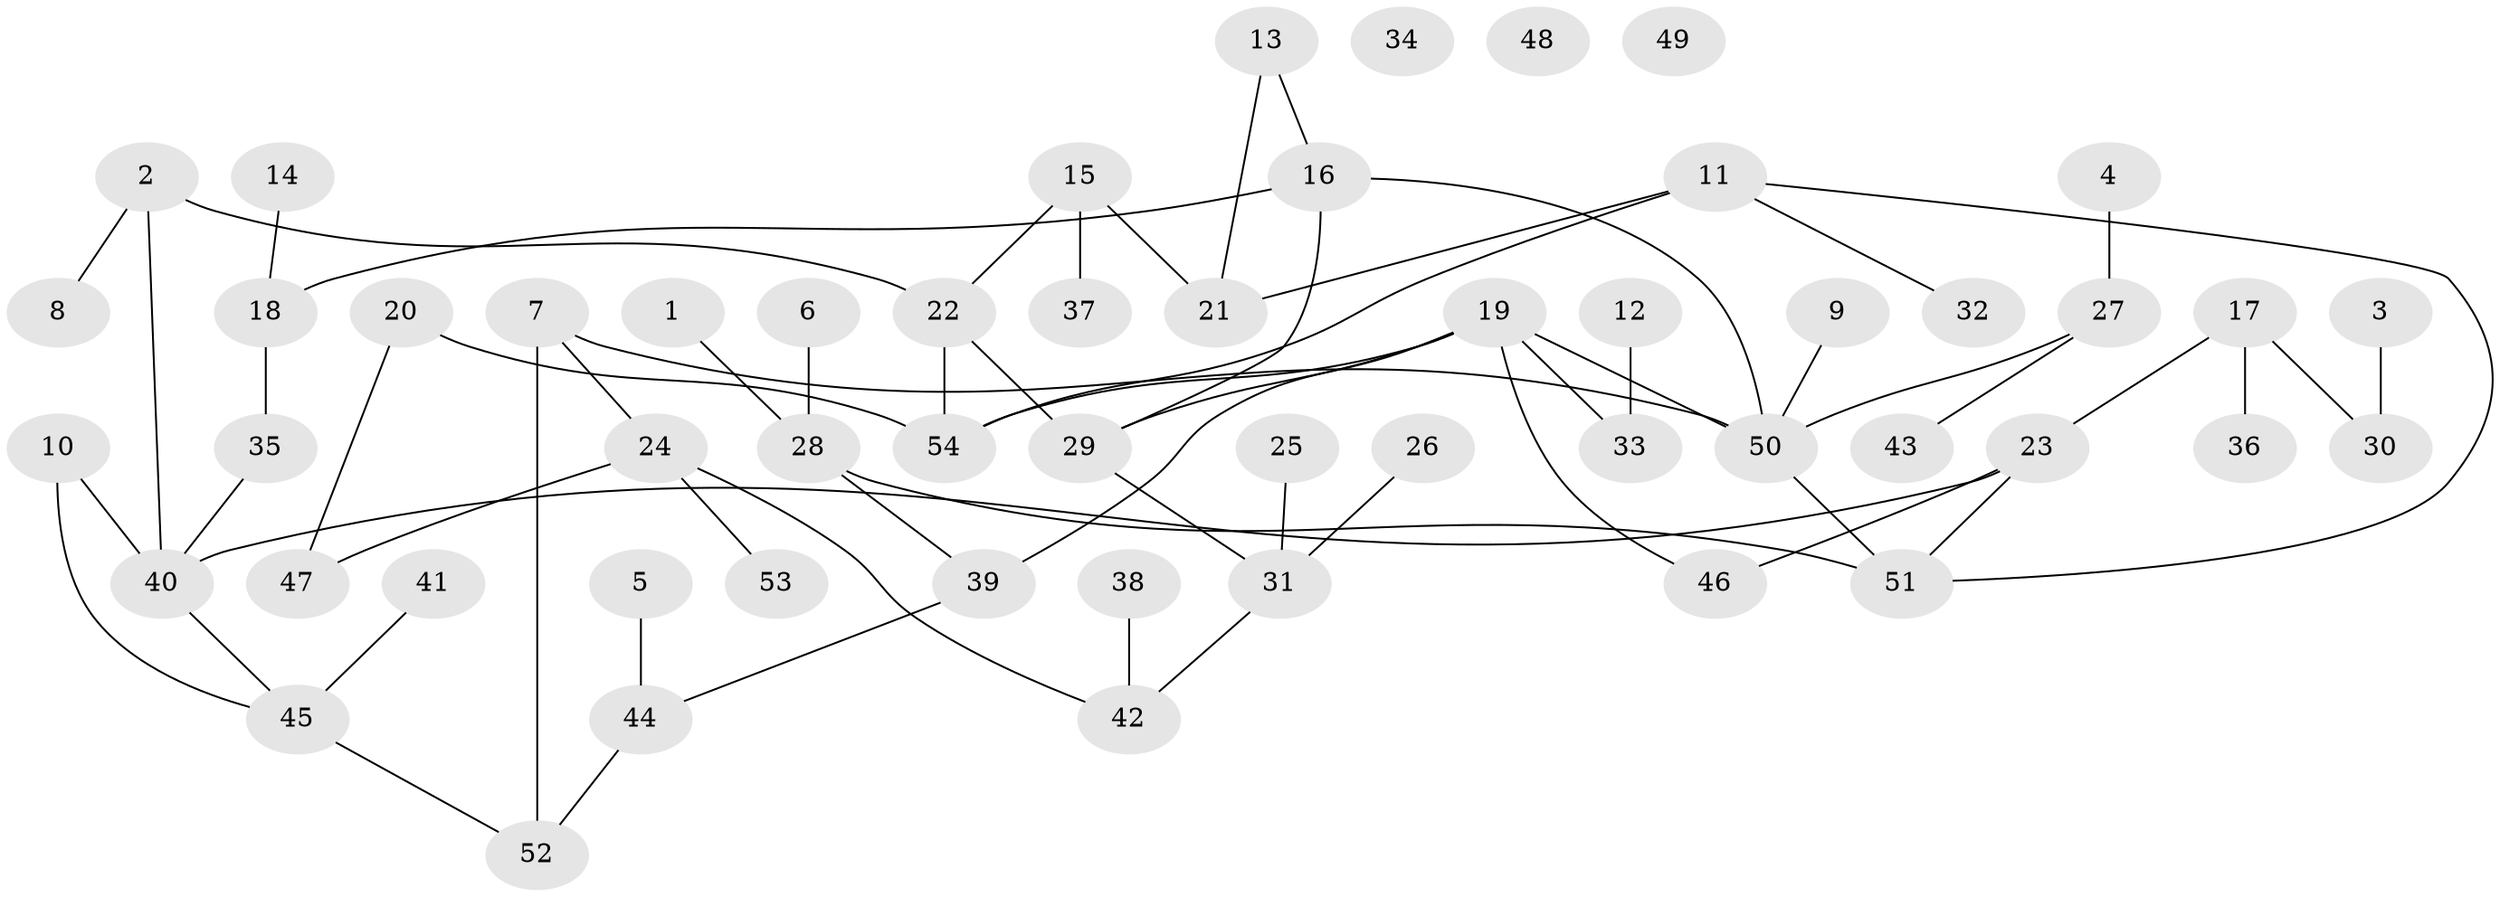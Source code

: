 // coarse degree distribution, {3: 0.10810810810810811, 5: 0.08108108108108109, 1: 0.35135135135135137, 2: 0.21621621621621623, 6: 0.05405405405405406, 4: 0.02702702702702703, 7: 0.05405405405405406, 0: 0.08108108108108109, 8: 0.02702702702702703}
// Generated by graph-tools (version 1.1) at 2025/23/03/03/25 07:23:24]
// undirected, 54 vertices, 64 edges
graph export_dot {
graph [start="1"]
  node [color=gray90,style=filled];
  1;
  2;
  3;
  4;
  5;
  6;
  7;
  8;
  9;
  10;
  11;
  12;
  13;
  14;
  15;
  16;
  17;
  18;
  19;
  20;
  21;
  22;
  23;
  24;
  25;
  26;
  27;
  28;
  29;
  30;
  31;
  32;
  33;
  34;
  35;
  36;
  37;
  38;
  39;
  40;
  41;
  42;
  43;
  44;
  45;
  46;
  47;
  48;
  49;
  50;
  51;
  52;
  53;
  54;
  1 -- 28;
  2 -- 8;
  2 -- 22;
  2 -- 40;
  3 -- 30;
  4 -- 27;
  5 -- 44;
  6 -- 28;
  7 -- 24;
  7 -- 50;
  7 -- 52;
  9 -- 50;
  10 -- 40;
  10 -- 45;
  11 -- 21;
  11 -- 32;
  11 -- 51;
  11 -- 54;
  12 -- 33;
  13 -- 16;
  13 -- 21;
  14 -- 18;
  15 -- 21;
  15 -- 22;
  15 -- 37;
  16 -- 18;
  16 -- 29;
  16 -- 50;
  17 -- 23;
  17 -- 30;
  17 -- 36;
  18 -- 35;
  19 -- 29;
  19 -- 33;
  19 -- 39;
  19 -- 46;
  19 -- 50;
  19 -- 54;
  20 -- 47;
  20 -- 54;
  22 -- 29;
  22 -- 54;
  23 -- 40;
  23 -- 46;
  23 -- 51;
  24 -- 42;
  24 -- 47;
  24 -- 53;
  25 -- 31;
  26 -- 31;
  27 -- 43;
  27 -- 50;
  28 -- 39;
  28 -- 51;
  29 -- 31;
  31 -- 42;
  35 -- 40;
  38 -- 42;
  39 -- 44;
  40 -- 45;
  41 -- 45;
  44 -- 52;
  45 -- 52;
  50 -- 51;
}
